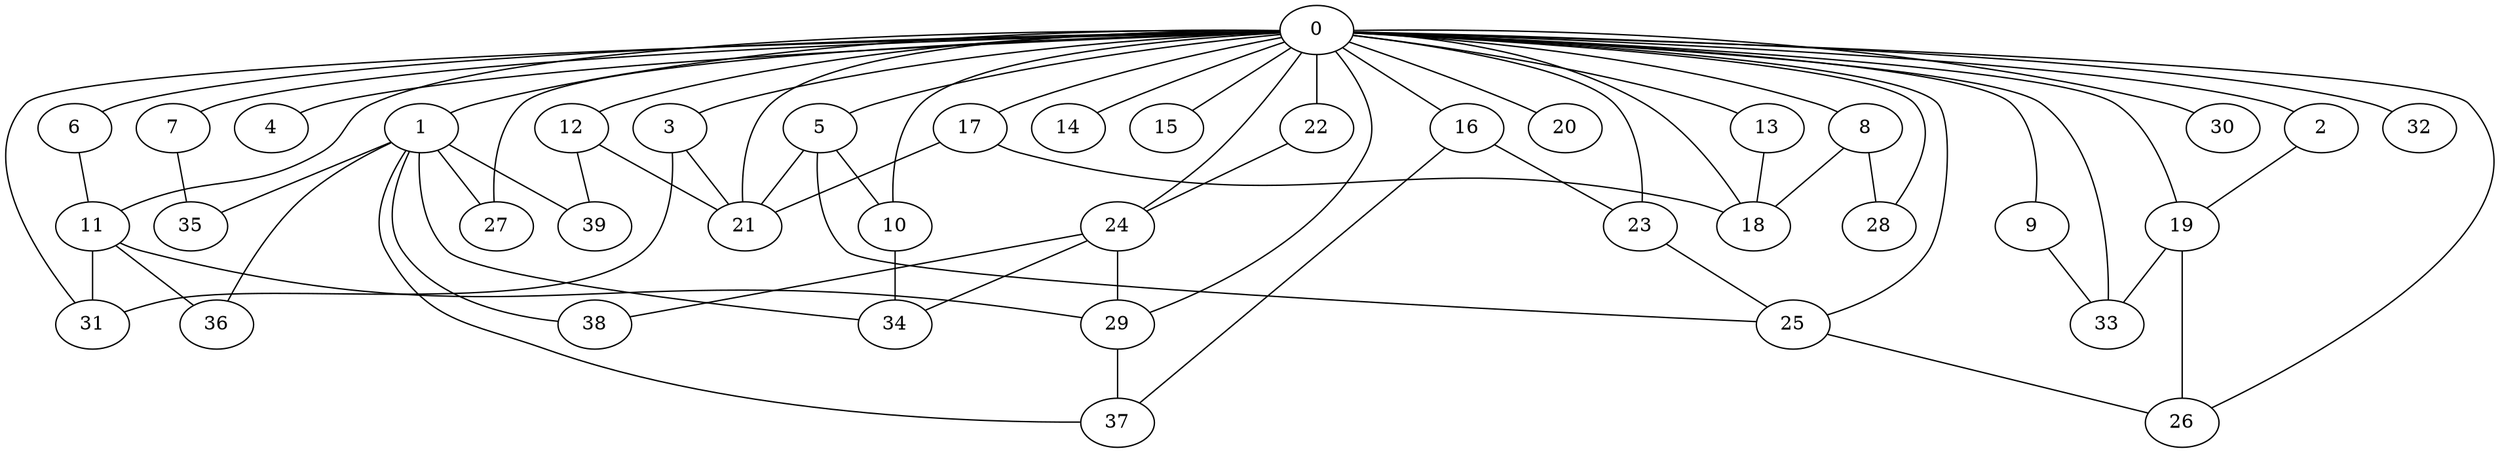 
graph graphname {
    0 -- 1
0 -- 2
0 -- 3
0 -- 4
0 -- 5
0 -- 6
0 -- 7
0 -- 8
0 -- 9
0 -- 10
0 -- 11
0 -- 12
0 -- 13
0 -- 14
0 -- 15
0 -- 16
0 -- 17
0 -- 18
0 -- 19
0 -- 20
0 -- 21
0 -- 22
0 -- 23
0 -- 24
0 -- 25
0 -- 26
0 -- 27
0 -- 28
0 -- 29
0 -- 30
0 -- 31
0 -- 32
0 -- 33
1 -- 34
1 -- 35
1 -- 36
1 -- 37
1 -- 38
1 -- 39
1 -- 27
2 -- 19
3 -- 21
3 -- 31
5 -- 10
5 -- 25
5 -- 21
6 -- 11
7 -- 35
8 -- 28
8 -- 18
9 -- 33
10 -- 34
11 -- 31
11 -- 36
11 -- 29
12 -- 21
12 -- 39
13 -- 18
16 -- 37
16 -- 23
17 -- 18
17 -- 21
19 -- 26
19 -- 33
22 -- 24
23 -- 25
24 -- 34
24 -- 29
24 -- 38
25 -- 26
29 -- 37

}
